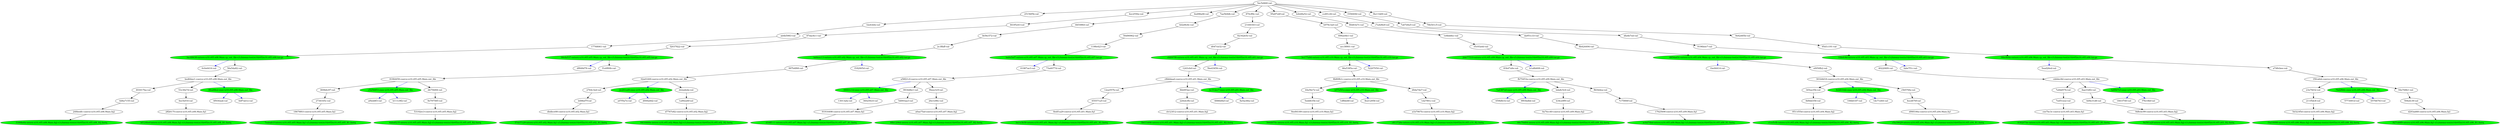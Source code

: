 strict digraph "reflow flowgraph sha256:2a11ac93b978e7155637281bce388b1d0648e05c9172f28ef6757f8b15bd0a87" {
// Node definitions.
"01987ae3-val-";
"02a0160f-coerce-n10.r05.s02.Main.out_file";
"0416460e-intern-n10.r05.s02.Main.fq2-s3://niema-test/n10/r05/n10.r05.s02_R2.fastq" [
fillcolor=green
style=filled
];
"06a5385a-val-";
"0854ad3c-extern-n10.r05.s04.Main.cp_out_file-s3://niema-test/n10/r05/n10.r05.s04.tar.gz" [
fillcolor=green
style=filled
];
"08b1206d-intern-n10.r05.s07.Main.fq2-s3://niema-test/n10/r05/n10.r05.s07_R2.fastq" [
fillcolor=green
style=filled
];
"0a74cc40-coerce-n10.r05.s09.Main.fq2";
"0c0e6416-val-";
"106b6187-val-";
"1198e423-val-";
"1243cfef-val-";
"12ea557b-val-";
"13013afa-val-";
"1762569f-coerce-n10.r05.s09.Main.fq1";
"17768061-val-";
"1841f740-val-";
"18678f03-coerce-n10.r05.s05.Main.fq1";
"1a90226f-val-";
"1be94414-val-";
"1d27f81c-val-";
"1d4bb8ec-val-";
"1dc71d44-val-";
"1dffde68-val-";
"1fdefc9d-extern-n10.r05.s03.Main.cp_out_file-s3://niema-test/n10/r05/n10.r05.s03.tar.gz" [
fillcolor=green
style=filled
];
"211f5dc8-val-";
"21440303-val-";
"220eb3fb-val-";
"23e7fd32-val-";
"248bedfc-coerce-n10.r05.s08.Main.fq2";
"25156f5b-val-";
"26e1e96c-val-";
"2736165c-val-";
"2764c3ed-val-";
"2bb77510-extern-n10.r05.s09.Main.cp_out_file-s3://niema-test/n10/r05/n10.r05.s09.tar.gz" [
fillcolor=green
style=filled
];
"2c3ffaff-val-";
"2e261ed9-exec-n10.r05.s02.Main.out_file" [
fillcolor=green
style=filled
];
"2ff2617f-coerce-n10.r05.s08.Main.fq1";
"301b9d18-coerce-n10.r05.s04.Main.out_file";
"32efcb0e-val-";
"345ea35b-val-";
"35c93a4d-val-";
"35fcafeb-coerce-n10.r05.s06.Main.out_file";
"360250c4-val-";
"3ac48638-extern-n10.r05.s08.Main.cp_out_file-s3://niema-test/n10/r05/n10.r05.s08.tar.gz" [
fillcolor=green
style=filled
];
"3b56c572-val-";
"3e177a9d-extern-n10.r05.s10.Main.cp_out_file-s3://niema-test/n10/r05/n10.r05.s10.tar.gz" [
fillcolor=green
style=filled
];
"402206f4-val-";
"44a5fa72-val-";
"455571a5-val-";
"46f39f64-val-";
"4886bfbd-val-";
"493017ba-val-";
"4d2d9c8c-val-";
"4d6a7155-val-";
"4d9e31d8-val-";
"4ec2550e-val-";
"4ecd470f-val-";
"4f9302ab-val-";
"50d90962-val-";
"52207054-val-";
"53192ec3-coerce-n10.r05.s05.Main.fq2";
"53c30e7d-val-";
"5664970c-intern-n10.r05.s10.Main.fq1-s3://niema-test/n10/r05/n10.r05.s10_R1.fastq" [
fillcolor=green
style=filled
];
"56a5da82-val-";
"5773091d-val-";
"57d37129-intern-n10.r05.s02.Main.fq1-s3://niema-test/n10/r05/n10.r05.s02_R1.fastq" [
fillcolor=green
style=filled
];
"594efc39-val-";
"5be43656-val-";
"5d093aa3-val-";
"5d323f5d-coerce-n10.r05.s06.Main.fq2";
"5ead26ed-val-";
"5ec5d460-val-";
"5edd635b-val-";
"65766763-val-";
"659bfb1b-val-";
"66c70d04-intern-n10.r05.s09.Main.fq2-s3://niema-test/n10/r05/n10.r05.s09_R2.fastq" [
fillcolor=green
style=filled
];
"6982e6b1-val-";
"6aba8235-intern-n10.r05.s05.Main.fq2-s3://niema-test/n10/r05/n10.r05.s05_R2.fastq" [
fillcolor=green
style=filled
];
"6df7ab1e-val-";
"6ec5ef16-val-";
"6ed98a06-val-";
"73a4077d-val-";
"76d2fb6c-exec-n10.r05.s06.Main.out_file" [
fillcolor=green
style=filled
];
"78b541c5-val-";
"7a4387e0-exec-n10.r05.s09.Main.out_file" [
fillcolor=green
style=filled
];
"7a67d4a5-val-";
"7a9dd57b-val-";
"7aa5b9db-val-";
"7c75f00f-val-";
"7eabab1f-intern-n10.r05.s05.Main.fq1-s3://niema-test/n10/r05/n10.r05.s05_R1.fastq" [
fillcolor=green
style=filled
];
"7ed51ee2-val-";
"809b6c97-val-";
"80d03e7c-val-";
"81f64459-coerce-n10.r05.s05.Main.out_file";
"82342b5e-val-";
"827cb9f9-intern-n10.r05.s06.Main.fq1-s3://niema-test/n10/r05/n10.r05.s06_R1.fastq" [
fillcolor=green
style=filled
];
"839207de-intern-n10.r05.s03.Main.fq1-s3://niema-test/n10/r05/n10.r05.s03_R1.fastq" [
fillcolor=green
style=filled
];
"83b47a9e-val-";
"843f5243-val-";
"870cff4c-val-";
"87dac6c1-val-";
"8a5ac66a-val-";
"8aa33df2-val-";
"8b424494-val-";
"8b80fb1c-coerce-n10.r05.s10.Main.out_file";
"8bb9f3ae-val-";
"8d9dd356-val-";
"8e212956-val-";
"8edf1a29-coerce-n10.r05.s01.Main.fq1";
"90cfa537-extern-n10.r05.s05.Main.cp_out_file-s3://niema-test/n10/r05/n10.r05.s05.tar.gz" [
fillcolor=green
style=filled
];
"91916498-coerce-n10.r05.s07.Main.fq1";
"9196bee7-val-";
"94e768b1-val-";
"9511f55d-coerce-n10.r05.s04.Main.fq2";
"95d1c191-val-";
"95e87e6f-val-";
"99001c1d-exec-n10.r05.s07.Main.out_file" [
fillcolor=green
style=filled
];
"9934d6e1-val-";
"997b4f68-val-";
"9a581a2f-intern-n10.r05.s03.Main.fq2-s3://niema-test/n10/r05/n10.r05.s03_R2.fastq" [
fillcolor=green
style=filled
];
"9cb633d2-exec-n10.r05.s04.Main.out_file" [
fillcolor=green
style=filled
];
"9d8cbc99-coerce-n10.r05.s03.Main.fq2";
"9e62485b-val-";
"9e797585-val-";
"9ee84189-coerce-n10.r05.s10.Main.fq1";
"9f93bdbb-val-";
"9fea68e2-exec-n10.r05.s08.Main.out_file" [
fillcolor=green
style=filled
];
"a07f5a7e-val-";
"a0aa75af-coerce-n10.r05.s07.Main.fq2";
"a1b7907b-coerce-n10.r05.s10.Main.fq2";
"a58f21cf-coerce-n10.r05.s07.Main.out_file";
"a748cbee-val-";
"ab4b5983-val-";
"ac4d70bd-intern-n10.r05.s09.Main.fq1-s3://niema-test/n10/r05/n10.r05.s09_R1.fastq" [
fillcolor=green
style=filled
];
"acc38901-val-";
"af4eb8f3-val-";
"b111c9f2-val-";
"b1a8b608-val-";
"b2b48a52-val-";
"b34ce9f9-val-";
"b496ef7f-val-";
"b57e5f1e-exec-n10.r05.s10.Main.out_file" [
fillcolor=green
style=filled
];
"b979c3a0-val-";
"ba0e5ef7-extern-n10.r05.s07.Main.cp_out_file-s3://niema-test/n10/r05/n10.r05.s07.tar.gz" [
fillcolor=green
style=filled
];
"ba1e3b58-intern-n10.r05.s01.Main.fq1-s3://niema-test/n10/r05/n10.r05.s01_R1.fastq" [
fillcolor=green
style=filled
];
"bc312ec7-exec-n10.r05.s01.Main.out_file" [
fillcolor=green
style=filled
];
"bd4eec13-extern-n10.r05.s02.Main.cp_out_file-s3://niema-test/n10/r05/n10.r05.s02.tar.gz" [
fillcolor=green
style=filled
];
"bda8c5c6-val-";
"bed64ee1-coerce-n10.r05.s08.Main.out_file";
"bf124bef-intern-n10.r05.s08.Main.fq1-s3://niema-test/n10/r05/n10.r05.s08_R1.fastq" [
fillcolor=green
style=filled
];
"c1ce5cfb-intern-n10.r05.s04.Main.fq2-s3://niema-test/n10/r05/n10.r05.s04_R2.fastq" [
fillcolor=green
style=filled
];
"c5256853-exec-n10.r05.s05.Main.out_file" [
fillcolor=green
style=filled
];
"c56576fa-val-";
"c5a39629-intern-n10.r05.s04.Main.fq1-s3://niema-test/n10/r05/n10.r05.s04_R1.fastq" [
fillcolor=green
style=filled
];
"c7a4d9e9-val-";
"c813726e-intern-n10.r05.s10.Main.fq2-s3://niema-test/n10/r05/n10.r05.s10_R2.fastq" [
fillcolor=green
style=filled
];
"c8b6daad-coerce-n10.r05.s01.Main.out_file";
"cb123f12-coerce-n10.r05.s01.Main.fq2";
"ccd91cfd-val-";
"cdddec8d-coerce-n10.r05.s03.Main.out_file";
"cee7bc3c-coerce-n10.r05.s03.Main.fq1";
"cfd097f8-extern-n10.r05.s01.Main.cp_out_file-s3://niema-test/n10/r05/n10.r05.s01.tar.gz" [
fillcolor=green
style=filled
];
"d000a9d2-val-";
"d047cb32-val-";
"d0da7de7-val-";
"d16ff111-intern-n10.r05.s07.Main.fq1-s3://niema-test/n10/r05/n10.r05.s07_R1.fastq" [
fillcolor=green
style=filled
];
"d22adeda-val-";
"d293ad68-coerce-n10.r05.s06.Main.fq1";
"d7767e82-coerce-n10.r05.s02.Main.fq2";
"d99f106a-coerce-n10.r05.s04.Main.fq1";
"da951c33-val-";
"db75fd94-val-";
"dbdbce08-coerce-n10.r05.s02.Main.fq1";
"df848d78-val-";
"dfa4b7ed-val-";
"ef450fb2-val-";
"f182905d-val-";
"f1894e0a-intern-n10.r05.s08.Main.fq2-s3://niema-test/n10/r05/n10.r05.s08_R2.fastq" [
fillcolor=green
style=filled
];
"f1e0f00b-val-";
"f2037822-val-";
"f35840fd-val-";
"f3a10098-intern-n10.r05.s06.Main.fq2-s3://niema-test/n10/r05/n10.r05.s06_R2.fastq" [
fillcolor=green
style=filled
];
"f4bc8d4e-extern-n10.r05.s06.Main.cp_out_file-s3://niema-test/n10/r05/n10.r05.s06.tar.gz" [
fillcolor=green
style=filled
];
"f4e11b69-val-";
"f7fe18bf-val-";
"f9eee3c9-val-";
"fa80b7e3-exec-n10.r05.s03.Main.out_file" [
fillcolor=green
style=filled
];
"fabe7f1c-val-";
"fb633d06-intern-n10.r05.s01.Main.fq2-s3://niema-test/n10/r05/n10.r05.s01_R2.fastq" [
fillcolor=green
style=filled
];
"fb75453a-coerce-n10.r05.s09.Main.out_file";
"ffd3b4ea-val-";

// Edge definitions.
"02a0160f-coerce-n10.r05.s02.Main.out_file" -> "2764c3ed-val-" [dynamic=false];
"02a0160f-coerce-n10.r05.s02.Main.out_file" -> "2e261ed9-exec-n10.r05.s02.Main.out_file" [
dynamic=true
color=blue
];
"02a0160f-coerce-n10.r05.s02.Main.out_file" -> "d22adeda-val-" [dynamic=false];
"06a5385a-val-" -> "8b80fb1c-coerce-n10.r05.s10.Main.out_file" [dynamic=false];
"0854ad3c-extern-n10.r05.s04.Main.cp_out_file-s3://niema-test/n10/r05/n10.r05.s04.tar.gz" -> "1be94414-val-" [
dynamic=true
color=blue
];
"0854ad3c-extern-n10.r05.s04.Main.cp_out_file-s3://niema-test/n10/r05/n10.r05.s04.tar.gz" -> "ef450fb2-val-" [dynamic=false];
"0a74cc40-coerce-n10.r05.s09.Main.fq2" -> "66c70d04-intern-n10.r05.s09.Main.fq2-s3://niema-test/n10/r05/n10.r05.s09_R2.fastq" [dynamic=false];
"1198e423-val-" -> "ba0e5ef7-extern-n10.r05.s07.Main.cp_out_file-s3://niema-test/n10/r05/n10.r05.s07.tar.gz" [dynamic=false];
"1243cfef-val-" -> "c8b6daad-coerce-n10.r05.s01.Main.out_file" [dynamic=false];
"12ea557b-val-" -> "455571a5-val-" [dynamic=false];
"1762569f-coerce-n10.r05.s09.Main.fq1" -> "ac4d70bd-intern-n10.r05.s09.Main.fq1-s3://niema-test/n10/r05/n10.r05.s09_R1.fastq" [dynamic=false];
"17768061-val-" -> "3ac48638-extern-n10.r05.s08.Main.cp_out_file-s3://niema-test/n10/r05/n10.r05.s08.tar.gz" [dynamic=false];
"18678f03-coerce-n10.r05.s05.Main.fq1" -> "7eabab1f-intern-n10.r05.s05.Main.fq1-s3://niema-test/n10/r05/n10.r05.s05_R1.fastq" [dynamic=false];
"1a90226f-val-" -> "d7767e82-coerce-n10.r05.s02.Main.fq2" [dynamic=false];
"1d27f81c-val-" -> "a1b7907b-coerce-n10.r05.s10.Main.fq2" [dynamic=false];
"1d4bb8ec-val-" -> "35c93a4d-val-" [dynamic=false];
"1fdefc9d-extern-n10.r05.s03.Main.cp_out_file-s3://niema-test/n10/r05/n10.r05.s03.tar.gz" -> "402206f4-val-" [dynamic=false];
"1fdefc9d-extern-n10.r05.s03.Main.cp_out_file-s3://niema-test/n10/r05/n10.r05.s03.tar.gz" -> "fabe7f1c-val-" [
dynamic=true
color=blue
];
"211f5dc8-val-" -> "5d323f5d-coerce-n10.r05.s06.Main.fq2" [dynamic=false];
"21440303-val-" -> "82342b5e-val-" [dynamic=false];
"220eb3fb-val-" -> "cb123f12-coerce-n10.r05.s01.Main.fq2" [dynamic=false];
"23e7fd32-val-" -> "211f5dc8-val-" [dynamic=false];
"248bedfc-coerce-n10.r05.s08.Main.fq2" -> "f1894e0a-intern-n10.r05.s08.Main.fq2-s3://niema-test/n10/r05/n10.r05.s08_R2.fastq" [dynamic=false];
"25156f5b-val-" -> "32efcb0e-val-" [dynamic=false];
"26e1e96c-val-" -> "a0aa75af-coerce-n10.r05.s07.Main.fq2" [dynamic=false];
"2736165c-val-" -> "18678f03-coerce-n10.r05.s05.Main.fq1" [dynamic=false];
"2764c3ed-val-" -> "b496ef7f-val-" [dynamic=false];
"2bb77510-extern-n10.r05.s09.Main.cp_out_file-s3://niema-test/n10/r05/n10.r05.s09.tar.gz" -> "83b47a9e-val-" [dynamic=false];
"2bb77510-extern-n10.r05.s09.Main.cp_out_file-s3://niema-test/n10/r05/n10.r05.s09.tar.gz" -> "b1a8b608-val-" [
dynamic=true
color=blue
];
"2c3ffaff-val-" -> "bd4eec13-extern-n10.r05.s02.Main.cp_out_file-s3://niema-test/n10/r05/n10.r05.s02.tar.gz" [dynamic=false];
"2e261ed9-exec-n10.r05.s02.Main.out_file" -> "a07f5a7e-val-" [
dynamic=true
color=blue
];
"2e261ed9-exec-n10.r05.s02.Main.out_file" -> "d000a9d2-val-" [
dynamic=true
color=blue
];
"2ff2617f-coerce-n10.r05.s08.Main.fq1" -> "bf124bef-intern-n10.r05.s08.Main.fq1-s3://niema-test/n10/r05/n10.r05.s08_R1.fastq" [dynamic=false];
"301b9d18-coerce-n10.r05.s04.Main.out_file" -> "345ea35b-val-" [dynamic=false];
"301b9d18-coerce-n10.r05.s04.Main.out_file" -> "9cb633d2-exec-n10.r05.s04.Main.out_file" [
dynamic=true
color=blue
];
"301b9d18-coerce-n10.r05.s04.Main.out_file" -> "c56576fa-val-" [dynamic=false];
"32efcb0e-val-" -> "ab4b5983-val-" [dynamic=false];
"345ea35b-val-" -> "8d9dd356-val-" [dynamic=false];
"35c93a4d-val-" -> "2bb77510-extern-n10.r05.s09.Main.cp_out_file-s3://niema-test/n10/r05/n10.r05.s09.tar.gz" [dynamic=false];
"35fcafeb-coerce-n10.r05.s06.Main.out_file" -> "23e7fd32-val-" [dynamic=false];
"35fcafeb-coerce-n10.r05.s06.Main.out_file" -> "76d2fb6c-exec-n10.r05.s06.Main.out_file" [
dynamic=true
color=blue
];
"35fcafeb-coerce-n10.r05.s06.Main.out_file" -> "94e768b1-val-" [dynamic=false];
"3ac48638-extern-n10.r05.s08.Main.cp_out_file-s3://niema-test/n10/r05/n10.r05.s08.tar.gz" -> "0c0e6416-val-" [
dynamic=true
color=blue
];
"3ac48638-extern-n10.r05.s08.Main.cp_out_file-s3://niema-test/n10/r05/n10.r05.s08.tar.gz" -> "56a5da82-val-" [dynamic=false];
"3b56c572-val-" -> "2c3ffaff-val-" [dynamic=false];
"3e177a9d-extern-n10.r05.s10.Main.cp_out_file-s3://niema-test/n10/r05/n10.r05.s10.tar.gz" -> "06a5385a-val-" [dynamic=false];
"3e177a9d-extern-n10.r05.s10.Main.cp_out_file-s3://niema-test/n10/r05/n10.r05.s10.tar.gz" -> "52207054-val-" [
dynamic=true
color=blue
];
"402206f4-val-" -> "cdddec8d-coerce-n10.r05.s03.Main.out_file" [dynamic=false];
"44a5fa72-val-" -> "5edd635b-val-" [dynamic=false];
"455571a5-val-" -> "8edf1a29-coerce-n10.r05.s01.Main.fq1" [dynamic=false];
"46f39f64-val-" -> "3b56c572-val-" [dynamic=false];
"493017ba-val-" -> "4d6a7155-val-" [dynamic=false];
"4d2d9c8c-val-" -> "50d90962-val-" [dynamic=false];
"4d6a7155-val-" -> "248bedfc-coerce-n10.r05.s08.Main.fq2" [dynamic=false];
"4d9e31d8-val-" -> "9d8cbc99-coerce-n10.r05.s03.Main.fq2" [dynamic=false];
"4ec2550e-val-" -> "843f5243-val-" [dynamic=false];
"4ecd470f-val-" -> "d99f106a-coerce-n10.r05.s04.Main.fq1" [dynamic=false];
"50d90962-val-" -> "1198e423-val-" [dynamic=false];
"53192ec3-coerce-n10.r05.s05.Main.fq2" -> "6aba8235-intern-n10.r05.s05.Main.fq2-s3://niema-test/n10/r05/n10.r05.s05_R2.fastq" [dynamic=false];
"53c30e7d-val-" -> "6ec5ef16-val-" [dynamic=false];
"56a5da82-val-" -> "bed64ee1-coerce-n10.r05.s08.Main.out_file" [dynamic=false];
"594efc39-val-" -> "d293ad68-coerce-n10.r05.s06.Main.fq1" [dynamic=false];
"5d093aa3-val-" -> "91916498-coerce-n10.r05.s07.Main.fq1" [dynamic=false];
"5d323f5d-coerce-n10.r05.s06.Main.fq2" -> "f3a10098-intern-n10.r05.s06.Main.fq2-s3://niema-test/n10/r05/n10.r05.s06_R2.fastq" [dynamic=false];
"5ec5d460-val-" -> "25156f5b-val-" [dynamic=false];
"5ec5d460-val-" -> "4ec2550e-val-" [dynamic=false];
"5ec5d460-val-" -> "6ed98a06-val-" [dynamic=false];
"5ec5d460-val-" -> "7aa5b9db-val-" [dynamic=false];
"5ec5d460-val-" -> "870cff4c-val-" [dynamic=false];
"5ec5d460-val-" -> "95e87e6f-val-" [dynamic=false];
"5ec5d460-val-" -> "b2b48a52-val-" [dynamic=false];
"5ec5d460-val-" -> "ccd91cfd-val-" [dynamic=false];
"5ec5d460-val-" -> "f35840fd-val-" [dynamic=false];
"5ec5d460-val-" -> "f4e11b69-val-" [dynamic=false];
"5edd635b-val-" -> "9ee84189-coerce-n10.r05.s10.Main.fq1" [dynamic=false];
"6982e6b1-val-" -> "acc38901-val-" [dynamic=false];
"6ec5ef16-val-" -> "2ff2617f-coerce-n10.r05.s08.Main.fq1" [dynamic=false];
"6ed98a06-val-" -> "46f39f64-val-" [dynamic=false];
"73a4077d-val-" -> "a58f21cf-coerce-n10.r05.s07.Main.out_file" [dynamic=false];
"76d2fb6c-exec-n10.r05.s06.Main.out_file" -> "5773091d-val-" [
dynamic=true
color=blue
];
"76d2fb6c-exec-n10.r05.s06.Main.out_file" -> "65766763-val-" [
dynamic=true
color=blue
];
"78b541c5-val-" -> "9e62485b-val-" [dynamic=false];
"7a4387e0-exec-n10.r05.s09.Main.out_file" -> "659bfb1b-val-" [
dynamic=true
color=blue
];
"7a4387e0-exec-n10.r05.s09.Main.out_file" -> "9f93bdbb-val-" [
dynamic=true
color=blue
];
"7a67d4a5-val-" -> "dfa4b7ed-val-" [dynamic=false];
"7a9dd57b-val-" -> "7ed51ee2-val-" [dynamic=false];
"7aa5b9db-val-" -> "4d2d9c8c-val-" [dynamic=false];
"7c75f00f-val-" -> "1762569f-coerce-n10.r05.s09.Main.fq1" [dynamic=false];
"7ed51ee2-val-" -> "cee7bc3c-coerce-n10.r05.s03.Main.fq1" [dynamic=false];
"809b6c97-val-" -> "2736165c-val-" [dynamic=false];
"80d03e7c-val-" -> "1d4bb8ec-val-" [dynamic=false];
"81f64459-coerce-n10.r05.s05.Main.out_file" -> "809b6c97-val-" [dynamic=false];
"81f64459-coerce-n10.r05.s05.Main.out_file" -> "c5256853-exec-n10.r05.s05.Main.out_file" [
dynamic=true
color=blue
];
"81f64459-coerce-n10.r05.s05.Main.out_file" -> "db75fd94-val-" [dynamic=false];
"82342b5e-val-" -> "d047cb32-val-" [dynamic=false];
"83b47a9e-val-" -> "fb75453a-coerce-n10.r05.s09.Main.out_file" [dynamic=false];
"843f5243-val-" -> "87dac6c1-val-" [dynamic=false];
"870cff4c-val-" -> "21440303-val-" [dynamic=false];
"87dac6c1-val-" -> "f2037822-val-" [dynamic=false];
"8aa33df2-val-" -> "4d9e31d8-val-" [dynamic=false];
"8b424494-val-" -> "0854ad3c-extern-n10.r05.s04.Main.cp_out_file-s3://niema-test/n10/r05/n10.r05.s04.tar.gz" [dynamic=false];
"8b80fb1c-coerce-n10.r05.s10.Main.out_file" -> "44a5fa72-val-" [dynamic=false];
"8b80fb1c-coerce-n10.r05.s10.Main.out_file" -> "b57e5f1e-exec-n10.r05.s10.Main.out_file" [
dynamic=true
color=blue
];
"8b80fb1c-coerce-n10.r05.s10.Main.out_file" -> "d0da7de7-val-" [dynamic=false];
"8bb9f3ae-val-" -> "220eb3fb-val-" [dynamic=false];
"8d9dd356-val-" -> "9511f55d-coerce-n10.r05.s04.Main.fq2" [dynamic=false];
"8edf1a29-coerce-n10.r05.s01.Main.fq1" -> "ba1e3b58-intern-n10.r05.s01.Main.fq1-s3://niema-test/n10/r05/n10.r05.s01_R1.fastq" [dynamic=false];
"90cfa537-extern-n10.r05.s05.Main.cp_out_file-s3://niema-test/n10/r05/n10.r05.s05.tar.gz" -> "df848d78-val-" [
dynamic=true
color=blue
];
"90cfa537-extern-n10.r05.s05.Main.cp_out_file-s3://niema-test/n10/r05/n10.r05.s05.tar.gz" -> "f1e0f00b-val-" [dynamic=false];
"91916498-coerce-n10.r05.s07.Main.fq1" -> "d16ff111-intern-n10.r05.s07.Main.fq1-s3://niema-test/n10/r05/n10.r05.s07_R1.fastq" [dynamic=false];
"9196bee7-val-" -> "1fdefc9d-extern-n10.r05.s03.Main.cp_out_file-s3://niema-test/n10/r05/n10.r05.s03.tar.gz" [dynamic=false];
"94e768b1-val-" -> "594efc39-val-" [dynamic=false];
"9511f55d-coerce-n10.r05.s04.Main.fq2" -> "c1ce5cfb-intern-n10.r05.s04.Main.fq2-s3://niema-test/n10/r05/n10.r05.s04_R2.fastq" [dynamic=false];
"95d1c191-val-" -> "f4bc8d4e-extern-n10.r05.s06.Main.cp_out_file-s3://niema-test/n10/r05/n10.r05.s06.tar.gz" [dynamic=false];
"95e87e6f-val-" -> "b979c3a0-val-" [dynamic=false];
"99001c1d-exec-n10.r05.s07.Main.out_file" -> "13013afa-val-" [
dynamic=true
color=blue
];
"99001c1d-exec-n10.r05.s07.Main.out_file" -> "360250c4-val-" [
dynamic=true
color=blue
];
"9934d6e1-val-" -> "5d093aa3-val-" [dynamic=false];
"997b4f68-val-" -> "02a0160f-coerce-n10.r05.s02.Main.out_file" [dynamic=false];
"9cb633d2-exec-n10.r05.s04.Main.out_file" -> "106b6187-val-" [
dynamic=true
color=blue
];
"9cb633d2-exec-n10.r05.s04.Main.out_file" -> "1dc71d44-val-" [
dynamic=true
color=blue
];
"9d8cbc99-coerce-n10.r05.s03.Main.fq2" -> "9a581a2f-intern-n10.r05.s03.Main.fq2-s3://niema-test/n10/r05/n10.r05.s03_R2.fastq" [dynamic=false];
"9e62485b-val-" -> "95d1c191-val-" [dynamic=false];
"9e797585-val-" -> "53192ec3-coerce-n10.r05.s05.Main.fq2" [dynamic=false];
"9ee84189-coerce-n10.r05.s10.Main.fq1" -> "5664970c-intern-n10.r05.s10.Main.fq1-s3://niema-test/n10/r05/n10.r05.s10_R1.fastq" [dynamic=false];
"9fea68e2-exec-n10.r05.s08.Main.out_file" -> "4f9302ab-val-" [
dynamic=true
color=blue
];
"9fea68e2-exec-n10.r05.s08.Main.out_file" -> "6df7ab1e-val-" [
dynamic=true
color=blue
];
"a0aa75af-coerce-n10.r05.s07.Main.fq2" -> "08b1206d-intern-n10.r05.s07.Main.fq2-s3://niema-test/n10/r05/n10.r05.s07_R2.fastq" [dynamic=false];
"a1b7907b-coerce-n10.r05.s10.Main.fq2" -> "c813726e-intern-n10.r05.s10.Main.fq2-s3://niema-test/n10/r05/n10.r05.s10_R2.fastq" [dynamic=false];
"a58f21cf-coerce-n10.r05.s07.Main.out_file" -> "99001c1d-exec-n10.r05.s07.Main.out_file" [
dynamic=true
color=blue
];
"a58f21cf-coerce-n10.r05.s07.Main.out_file" -> "9934d6e1-val-" [dynamic=false];
"a58f21cf-coerce-n10.r05.s07.Main.out_file" -> "f9eee3c9-val-" [dynamic=false];
"a748cbee-val-" -> "35fcafeb-coerce-n10.r05.s06.Main.out_file" [dynamic=false];
"ab4b5983-val-" -> "17768061-val-" [dynamic=false];
"acc38901-val-" -> "3e177a9d-extern-n10.r05.s10.Main.cp_out_file-s3://niema-test/n10/r05/n10.r05.s10.tar.gz" [dynamic=false];
"b2b48a52-val-" -> "80d03e7c-val-" [dynamic=false];
"b34ce9f9-val-" -> "0a74cc40-coerce-n10.r05.s09.Main.fq2" [dynamic=false];
"b496ef7f-val-" -> "dbdbce08-coerce-n10.r05.s02.Main.fq1" [dynamic=false];
"b57e5f1e-exec-n10.r05.s10.Main.out_file" -> "1dffde68-val-" [
dynamic=true
color=blue
];
"b57e5f1e-exec-n10.r05.s10.Main.out_file" -> "8e212956-val-" [
dynamic=true
color=blue
];
"b979c3a0-val-" -> "6982e6b1-val-" [dynamic=false];
"ba0e5ef7-extern-n10.r05.s07.Main.cp_out_file-s3://niema-test/n10/r05/n10.r05.s07.tar.gz" -> "01987ae3-val-" [
dynamic=true
color=blue
];
"ba0e5ef7-extern-n10.r05.s07.Main.cp_out_file-s3://niema-test/n10/r05/n10.r05.s07.tar.gz" -> "73a4077d-val-" [dynamic=false];
"bc312ec7-exec-n10.r05.s01.Main.out_file" -> "4886bfbd-val-" [
dynamic=true
color=blue
];
"bc312ec7-exec-n10.r05.s01.Main.out_file" -> "8a5ac66a-val-" [
dynamic=true
color=blue
];
"bd4eec13-extern-n10.r05.s02.Main.cp_out_file-s3://niema-test/n10/r05/n10.r05.s02.tar.gz" -> "997b4f68-val-" [dynamic=false];
"bd4eec13-extern-n10.r05.s02.Main.cp_out_file-s3://niema-test/n10/r05/n10.r05.s02.tar.gz" -> "f182905d-val-" [
dynamic=true
color=blue
];
"bda8c5c6-val-" -> "b34ce9f9-val-" [dynamic=false];
"bed64ee1-coerce-n10.r05.s08.Main.out_file" -> "493017ba-val-" [dynamic=false];
"bed64ee1-coerce-n10.r05.s08.Main.out_file" -> "53c30e7d-val-" [dynamic=false];
"bed64ee1-coerce-n10.r05.s08.Main.out_file" -> "9fea68e2-exec-n10.r05.s08.Main.out_file" [
dynamic=true
color=blue
];
"c5256853-exec-n10.r05.s05.Main.out_file" -> "af4eb8f3-val-" [
dynamic=true
color=blue
];
"c5256853-exec-n10.r05.s05.Main.out_file" -> "b111c9f2-val-" [
dynamic=true
color=blue
];
"c56576fa-val-" -> "4ecd470f-val-" [dynamic=false];
"c7a4d9e9-val-" -> "da951c33-val-" [dynamic=false];
"c8b6daad-coerce-n10.r05.s01.Main.out_file" -> "12ea557b-val-" [dynamic=false];
"c8b6daad-coerce-n10.r05.s01.Main.out_file" -> "8bb9f3ae-val-" [dynamic=false];
"c8b6daad-coerce-n10.r05.s01.Main.out_file" -> "bc312ec7-exec-n10.r05.s01.Main.out_file" [
dynamic=true
color=blue
];
"cb123f12-coerce-n10.r05.s01.Main.fq2" -> "fb633d06-intern-n10.r05.s01.Main.fq2-s3://niema-test/n10/r05/n10.r05.s01_R2.fastq" [dynamic=false];
"ccd91cfd-val-" -> "c7a4d9e9-val-" [dynamic=false];
"cdddec8d-coerce-n10.r05.s03.Main.out_file" -> "7a9dd57b-val-" [dynamic=false];
"cdddec8d-coerce-n10.r05.s03.Main.out_file" -> "8aa33df2-val-" [dynamic=false];
"cdddec8d-coerce-n10.r05.s03.Main.out_file" -> "fa80b7e3-exec-n10.r05.s03.Main.out_file" [
dynamic=true
color=blue
];
"cee7bc3c-coerce-n10.r05.s03.Main.fq1" -> "839207de-intern-n10.r05.s03.Main.fq1-s3://niema-test/n10/r05/n10.r05.s03_R1.fastq" [dynamic=false];
"cfd097f8-extern-n10.r05.s01.Main.cp_out_file-s3://niema-test/n10/r05/n10.r05.s01.tar.gz" -> "1243cfef-val-" [dynamic=false];
"cfd097f8-extern-n10.r05.s01.Main.cp_out_file-s3://niema-test/n10/r05/n10.r05.s01.tar.gz" -> "5be43656-val-" [
dynamic=true
color=blue
];
"d047cb32-val-" -> "cfd097f8-extern-n10.r05.s01.Main.cp_out_file-s3://niema-test/n10/r05/n10.r05.s01.tar.gz" [dynamic=false];
"d0da7de7-val-" -> "1d27f81c-val-" [dynamic=false];
"d22adeda-val-" -> "1a90226f-val-" [dynamic=false];
"d293ad68-coerce-n10.r05.s06.Main.fq1" -> "827cb9f9-intern-n10.r05.s06.Main.fq1-s3://niema-test/n10/r05/n10.r05.s06_R1.fastq" [dynamic=false];
"d7767e82-coerce-n10.r05.s02.Main.fq2" -> "0416460e-intern-n10.r05.s02.Main.fq2-s3://niema-test/n10/r05/n10.r05.s02_R2.fastq" [dynamic=false];
"d99f106a-coerce-n10.r05.s04.Main.fq1" -> "c5a39629-intern-n10.r05.s04.Main.fq1-s3://niema-test/n10/r05/n10.r05.s04_R1.fastq" [dynamic=false];
"da951c33-val-" -> "8b424494-val-" [dynamic=false];
"db75fd94-val-" -> "9e797585-val-" [dynamic=false];
"dbdbce08-coerce-n10.r05.s02.Main.fq1" -> "57d37129-intern-n10.r05.s02.Main.fq1-s3://niema-test/n10/r05/n10.r05.s02_R1.fastq" [dynamic=false];
"dfa4b7ed-val-" -> "9196bee7-val-" [dynamic=false];
"ef450fb2-val-" -> "301b9d18-coerce-n10.r05.s04.Main.out_file" [dynamic=false];
"f1e0f00b-val-" -> "81f64459-coerce-n10.r05.s05.Main.out_file" [dynamic=false];
"f2037822-val-" -> "90cfa537-extern-n10.r05.s05.Main.cp_out_file-s3://niema-test/n10/r05/n10.r05.s05.tar.gz" [dynamic=false];
"f35840fd-val-" -> "7a67d4a5-val-" [dynamic=false];
"f4bc8d4e-extern-n10.r05.s06.Main.cp_out_file-s3://niema-test/n10/r05/n10.r05.s06.tar.gz" -> "5ead26ed-val-" [
dynamic=true
color=blue
];
"f4bc8d4e-extern-n10.r05.s06.Main.cp_out_file-s3://niema-test/n10/r05/n10.r05.s06.tar.gz" -> "a748cbee-val-" [dynamic=false];
"f4e11b69-val-" -> "78b541c5-val-" [dynamic=false];
"f9eee3c9-val-" -> "26e1e96c-val-" [dynamic=false];
"fa80b7e3-exec-n10.r05.s03.Main.out_file" -> "1841f740-val-" [
dynamic=true
color=blue
];
"fa80b7e3-exec-n10.r05.s03.Main.out_file" -> "f7fe18bf-val-" [
dynamic=true
color=blue
];
"fb75453a-coerce-n10.r05.s09.Main.out_file" -> "7a4387e0-exec-n10.r05.s09.Main.out_file" [
dynamic=true
color=blue
];
"fb75453a-coerce-n10.r05.s09.Main.out_file" -> "bda8c5c6-val-" [dynamic=false];
"fb75453a-coerce-n10.r05.s09.Main.out_file" -> "ffd3b4ea-val-" [dynamic=false];
"ffd3b4ea-val-" -> "7c75f00f-val-" [dynamic=false];
}
